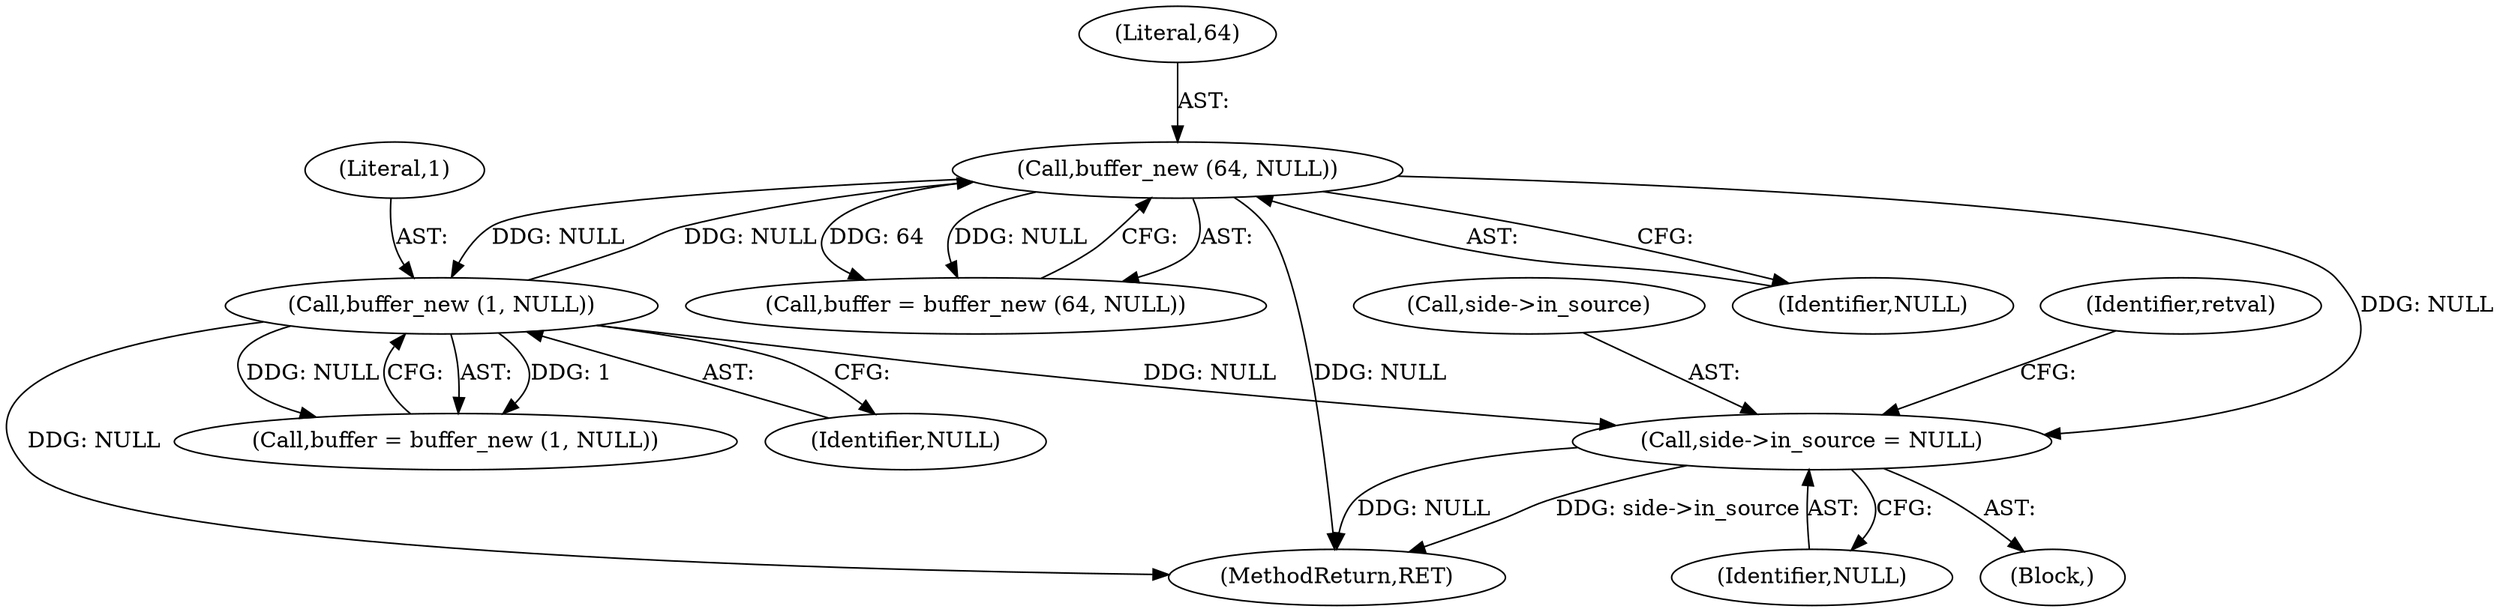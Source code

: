 digraph "0_flatpak_52346bf187b5a7f1c0fe9075b328b7ad6abe78f6_2@pointer" {
"1000378" [label="(Call,side->in_source = NULL)"];
"1000152" [label="(Call,buffer_new (64, NULL))"];
"1000141" [label="(Call,buffer_new (1, NULL))"];
"1000153" [label="(Literal,64)"];
"1000382" [label="(Identifier,NULL)"];
"1000390" [label="(MethodReturn,RET)"];
"1000379" [label="(Call,side->in_source)"];
"1000150" [label="(Call,buffer = buffer_new (64, NULL))"];
"1000152" [label="(Call,buffer_new (64, NULL))"];
"1000139" [label="(Call,buffer = buffer_new (1, NULL))"];
"1000141" [label="(Call,buffer_new (1, NULL))"];
"1000377" [label="(Block,)"];
"1000143" [label="(Identifier,NULL)"];
"1000384" [label="(Identifier,retval)"];
"1000378" [label="(Call,side->in_source = NULL)"];
"1000142" [label="(Literal,1)"];
"1000154" [label="(Identifier,NULL)"];
"1000378" -> "1000377"  [label="AST: "];
"1000378" -> "1000382"  [label="CFG: "];
"1000379" -> "1000378"  [label="AST: "];
"1000382" -> "1000378"  [label="AST: "];
"1000384" -> "1000378"  [label="CFG: "];
"1000378" -> "1000390"  [label="DDG: side->in_source"];
"1000378" -> "1000390"  [label="DDG: NULL"];
"1000152" -> "1000378"  [label="DDG: NULL"];
"1000141" -> "1000378"  [label="DDG: NULL"];
"1000152" -> "1000150"  [label="AST: "];
"1000152" -> "1000154"  [label="CFG: "];
"1000153" -> "1000152"  [label="AST: "];
"1000154" -> "1000152"  [label="AST: "];
"1000150" -> "1000152"  [label="CFG: "];
"1000152" -> "1000390"  [label="DDG: NULL"];
"1000152" -> "1000141"  [label="DDG: NULL"];
"1000152" -> "1000150"  [label="DDG: 64"];
"1000152" -> "1000150"  [label="DDG: NULL"];
"1000141" -> "1000152"  [label="DDG: NULL"];
"1000141" -> "1000139"  [label="AST: "];
"1000141" -> "1000143"  [label="CFG: "];
"1000142" -> "1000141"  [label="AST: "];
"1000143" -> "1000141"  [label="AST: "];
"1000139" -> "1000141"  [label="CFG: "];
"1000141" -> "1000390"  [label="DDG: NULL"];
"1000141" -> "1000139"  [label="DDG: 1"];
"1000141" -> "1000139"  [label="DDG: NULL"];
}
